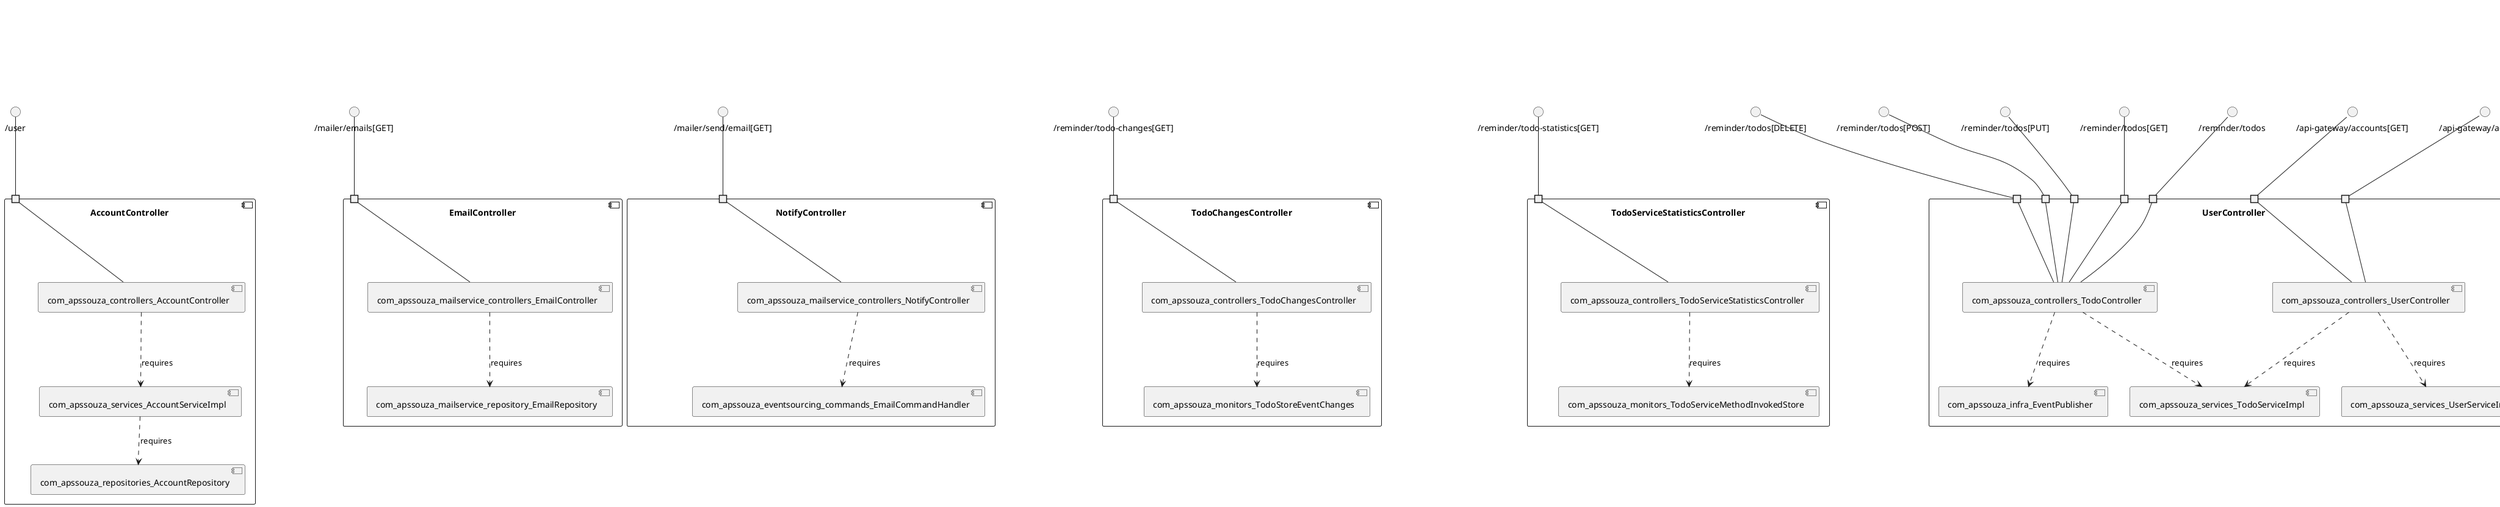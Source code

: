 @startuml
skinparam fixCircleLabelOverlapping true
component "AccountController\n\n\n\n\n\n" {
[com_apssouza_controllers_AccountController]
[com_apssouza_repositories_AccountRepository]
[com_apssouza_services_AccountServiceImpl]
portin " " as AccountController.requires._user
[com_apssouza_services_AccountServiceImpl]..>[com_apssouza_repositories_AccountRepository] : requires
[com_apssouza_controllers_AccountController]..>[com_apssouza_services_AccountServiceImpl] : requires
"AccountController.requires._user"--[com_apssouza_controllers_AccountController]
}
interface "/user" as interface._user
interface._user--"AccountController.requires._user"
component "EmailController\n\n\n\n\n\n" {
[com_apssouza_mailservice_repository_EmailRepository]
[com_apssouza_mailservice_controllers_EmailController]
portin " " as EmailController.requires._mailer_emails_GET_
[com_apssouza_mailservice_controllers_EmailController]..>[com_apssouza_mailservice_repository_EmailRepository] : requires
"EmailController.requires._mailer_emails_GET_"--[com_apssouza_mailservice_controllers_EmailController]
}
interface "/mailer/emails[GET]" as interface._mailer_emails_GET_
interface._mailer_emails_GET_--"EmailController.requires._mailer_emails_GET_"
component "EventSourcingServiceImpl\n\n\n\n\n\n" {
[com_apssouza_eventsourcing_eventstore_EventStoreRepository]
[com_apssouza_eventsourcing_services_EventSourcingServiceImpl]
[com_apssouza_eventsourcing_services_EventSourcingServiceImpl]..>[com_apssouza_eventsourcing_eventstore_EventStoreRepository] : requires
}
component "NotifyController\n\n\n\n\n\n" {
[com_apssouza_eventsourcing_commands_EmailCommandHandler]
[com_apssouza_mailservice_controllers_NotifyController]
portin " " as NotifyController.requires._mailer_send_email_GET_
[com_apssouza_mailservice_controllers_NotifyController]..>[com_apssouza_eventsourcing_commands_EmailCommandHandler] : requires
"NotifyController.requires._mailer_send_email_GET_"--[com_apssouza_mailservice_controllers_NotifyController]
}
interface "/mailer/send/email[GET]" as interface._mailer_send_email_GET_
interface._mailer_send_email_GET_--"NotifyController.requires._mailer_send_email_GET_"
component "TodoChangesController\n\n\n\n\n\n" {
[com_apssouza_monitors_TodoStoreEventChanges]
[com_apssouza_controllers_TodoChangesController]
portin " " as TodoChangesController.requires._reminder_todo_changes_GET_
[com_apssouza_controllers_TodoChangesController]..>[com_apssouza_monitors_TodoStoreEventChanges] : requires
"TodoChangesController.requires._reminder_todo_changes_GET_"--[com_apssouza_controllers_TodoChangesController]
}
interface "/reminder/todo-changes[GET]" as interface._reminder_todo_changes_GET_
interface._reminder_todo_changes_GET_--"TodoChangesController.requires._reminder_todo_changes_GET_"
component "TodoServiceImpl\n\n\n\n\n\n" {
[TodoServiceImpl]
}
component "TodoServiceStatisticsController\n\n\n\n\n\n" {
[com_apssouza_monitors_TodoServiceMethodInvokedStore]
[com_apssouza_controllers_TodoServiceStatisticsController]
portin " " as TodoServiceStatisticsController.requires._reminder_todo_statistics_GET_
[com_apssouza_controllers_TodoServiceStatisticsController]..>[com_apssouza_monitors_TodoServiceMethodInvokedStore] : requires
"TodoServiceStatisticsController.requires._reminder_todo_statistics_GET_"--[com_apssouza_controllers_TodoServiceStatisticsController]
}
interface "/reminder/todo-statistics[GET]" as interface._reminder_todo_statistics_GET_
interface._reminder_todo_statistics_GET_--"TodoServiceStatisticsController.requires._reminder_todo_statistics_GET_"
component "TodoSocketController\n\n\n\n\n\n" {
[com_apssouza_integrations_socket_TodoSocketController]
}
component "UserController\n\n\n\n\n\n" {
[com_apssouza_controllers_TodoController]
[com_apssouza_controllers_UserController]
[com_apssouza_services_UserServiceImpl]
[com_apssouza_infra_EventPublisher]
[com_apssouza_services_TodoServiceImpl]
portin " " as UserController.requires._reminder_todos_POST_
portin " " as UserController.requires._reminder_todos
portin " " as UserController.requires._reminder_todos_DELETE_
portin " " as UserController.requires._api_gateway_accounts
portin " " as UserController.requires._reminder_todos_PUT_
portin " " as UserController.requires._reminder_todos_GET_
portin " " as UserController.requires._api_gateway_accounts_GET_
[com_apssouza_controllers_UserController]..>[com_apssouza_services_UserServiceImpl] : requires
[com_apssouza_controllers_TodoController]..>[com_apssouza_infra_EventPublisher] : requires
[com_apssouza_controllers_TodoController]..>[com_apssouza_services_TodoServiceImpl] : requires
[com_apssouza_controllers_UserController]..>[com_apssouza_services_TodoServiceImpl] : requires
"UserController.requires._reminder_todos_DELETE_"--[com_apssouza_controllers_TodoController]
"UserController.requires._reminder_todos_POST_"--[com_apssouza_controllers_TodoController]
"UserController.requires._reminder_todos_PUT_"--[com_apssouza_controllers_TodoController]
"UserController.requires._api_gateway_accounts"--[com_apssouza_controllers_UserController]
"UserController.requires._api_gateway_accounts_GET_"--[com_apssouza_controllers_UserController]
"UserController.requires._reminder_todos_GET_"--[com_apssouza_controllers_TodoController]
"UserController.requires._reminder_todos"--[com_apssouza_controllers_TodoController]
}
interface "/reminder/todos[DELETE]" as interface._reminder_todos_DELETE_
interface._reminder_todos_DELETE_--"UserController.requires._reminder_todos_DELETE_"
interface "/reminder/todos[POST]" as interface._reminder_todos_POST_
interface._reminder_todos_POST_--"UserController.requires._reminder_todos_POST_"
interface "/reminder/todos[PUT]" as interface._reminder_todos_PUT_
interface._reminder_todos_PUT_--"UserController.requires._reminder_todos_PUT_"
interface "/api-gateway/accounts" as interface._api_gateway_accounts
interface._api_gateway_accounts--"UserController.requires._api_gateway_accounts"
interface "/api-gateway/accounts[GET]" as interface._api_gateway_accounts_GET_
interface._api_gateway_accounts_GET_--"UserController.requires._api_gateway_accounts_GET_"
interface "/reminder/todos[GET]" as interface._reminder_todos_GET_
interface._reminder_todos_GET_--"UserController.requires._reminder_todos_GET_"
interface "/reminder/todos" as interface._reminder_todos
interface._reminder_todos--"UserController.requires._reminder_todos"
interface "/api-gateway/todos[GET]" as interface._api_gateway_todos_GET_
interface._api_gateway_todos_GET_--[TodoController]
interface "/accounts/search" as interface._accounts_search
[UserClient]..>interface._accounts_search : requires
[UserServiceImpl]
interface "ApplicationListener" as interface.ApplicationListener
interface.ApplicationListener--[com_apssouza_bootstrap_TodoLoader]
interface "ApplicationListener" as interface.ApplicationListener
interface.ApplicationListener--[com_apssouza_bootstrap_UserLoader]
interface "/todos" as interface._todos
[com_apssouza_clients_TodoClient]..>interface._todos : requires
interface "/todos/search" as interface._todos_search
[com_apssouza_clients_TodoClient]..>interface._todos_search : requires
interface "/accounts" as interface._accounts
[com_apssouza_clients_UserClient]..>interface._accounts : requires
interface "/accounts/search" as interface._accounts_search
[com_apssouza_clients_UserClient]..>interface._accounts_search : requires
interface "/users" as interface._users
[com_apssouza_clients_UserClient]..>interface._users : requires
interface "ApplicationContextAware" as interface.ApplicationContextAware
interface.ApplicationContextAware--[com_apssouza_helpers_AutowireHelper]
interface "JpaRepository" as interface.JpaRepository
interface.JpaRepository--[com_apssouza_repositories_AttachmentRepository]
interface "JpaRepository" as interface.JpaRepository
interface.JpaRepository--[com_apssouza_repositories_CategoryRepository]
interface "JpaRepository" as interface.JpaRepository
interface.JpaRepository--[com_apssouza_repositories_TodoRepository]

@enduml
